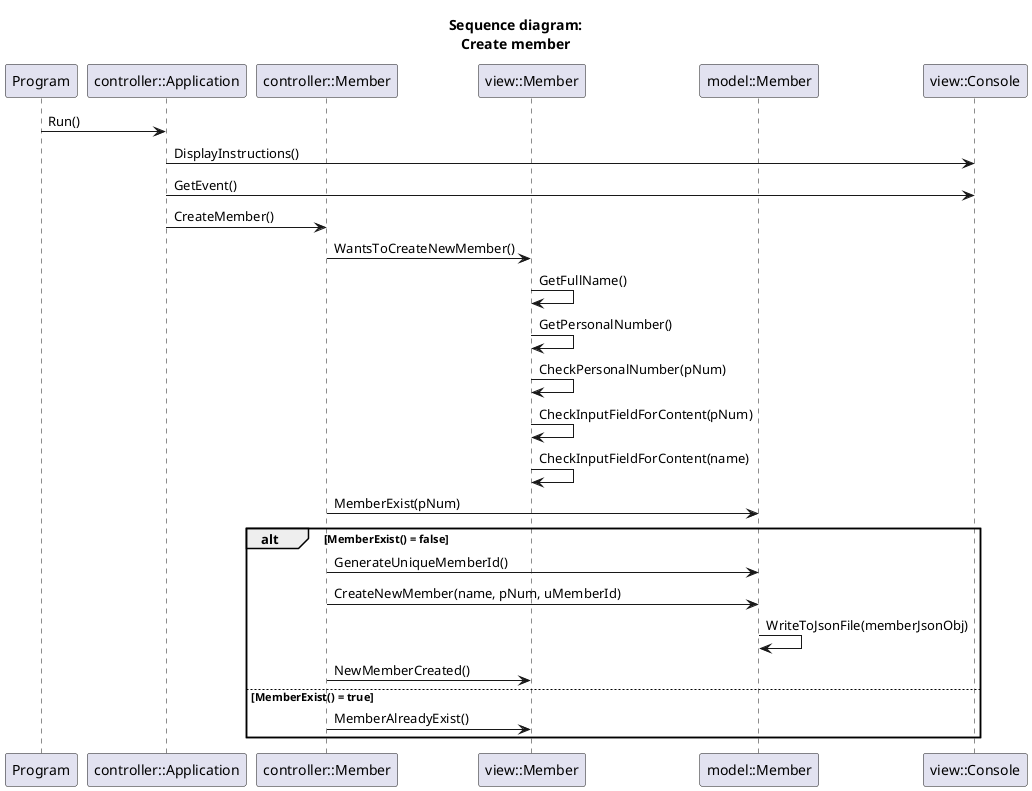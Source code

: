 @startuml
title Sequence diagram:\nCreate member
participant Program
participant "controller::Application"
participant "controller::Member"
participant "view::Member"
participant "model::Member"

Program -> "controller::Application": Run()
"controller::Application" -> "view::Console": DisplayInstructions()
"controller::Application" -> "view::Console": GetEvent()
"controller::Application" -> "controller::Member": CreateMember()
"controller::Member" -> "view::Member": WantsToCreateNewMember()
"view::Member" -> "view::Member": GetFullName()
"view::Member" -> "view::Member": GetPersonalNumber()
"view::Member" -> "view::Member": CheckPersonalNumber(pNum)
"view::Member" -> "view::Member": CheckInputFieldForContent(pNum)
"view::Member" -> "view::Member": CheckInputFieldForContent(name)
"controller::Member" -> "model::Member": MemberExist(pNum)

alt MemberExist() = false
    "controller::Member" -> "model::Member": GenerateUniqueMemberId()
    "controller::Member" -> "model::Member": CreateNewMember(name, pNum, uMemberId)
    "model::Member" -> "model::Member": WriteToJsonFile(memberJsonObj)
    "controller::Member" -> "view::Member": NewMemberCreated()
else MemberExist() = true
    "controller::Member" -> "view::Member": MemberAlreadyExist()
end
@enduml
